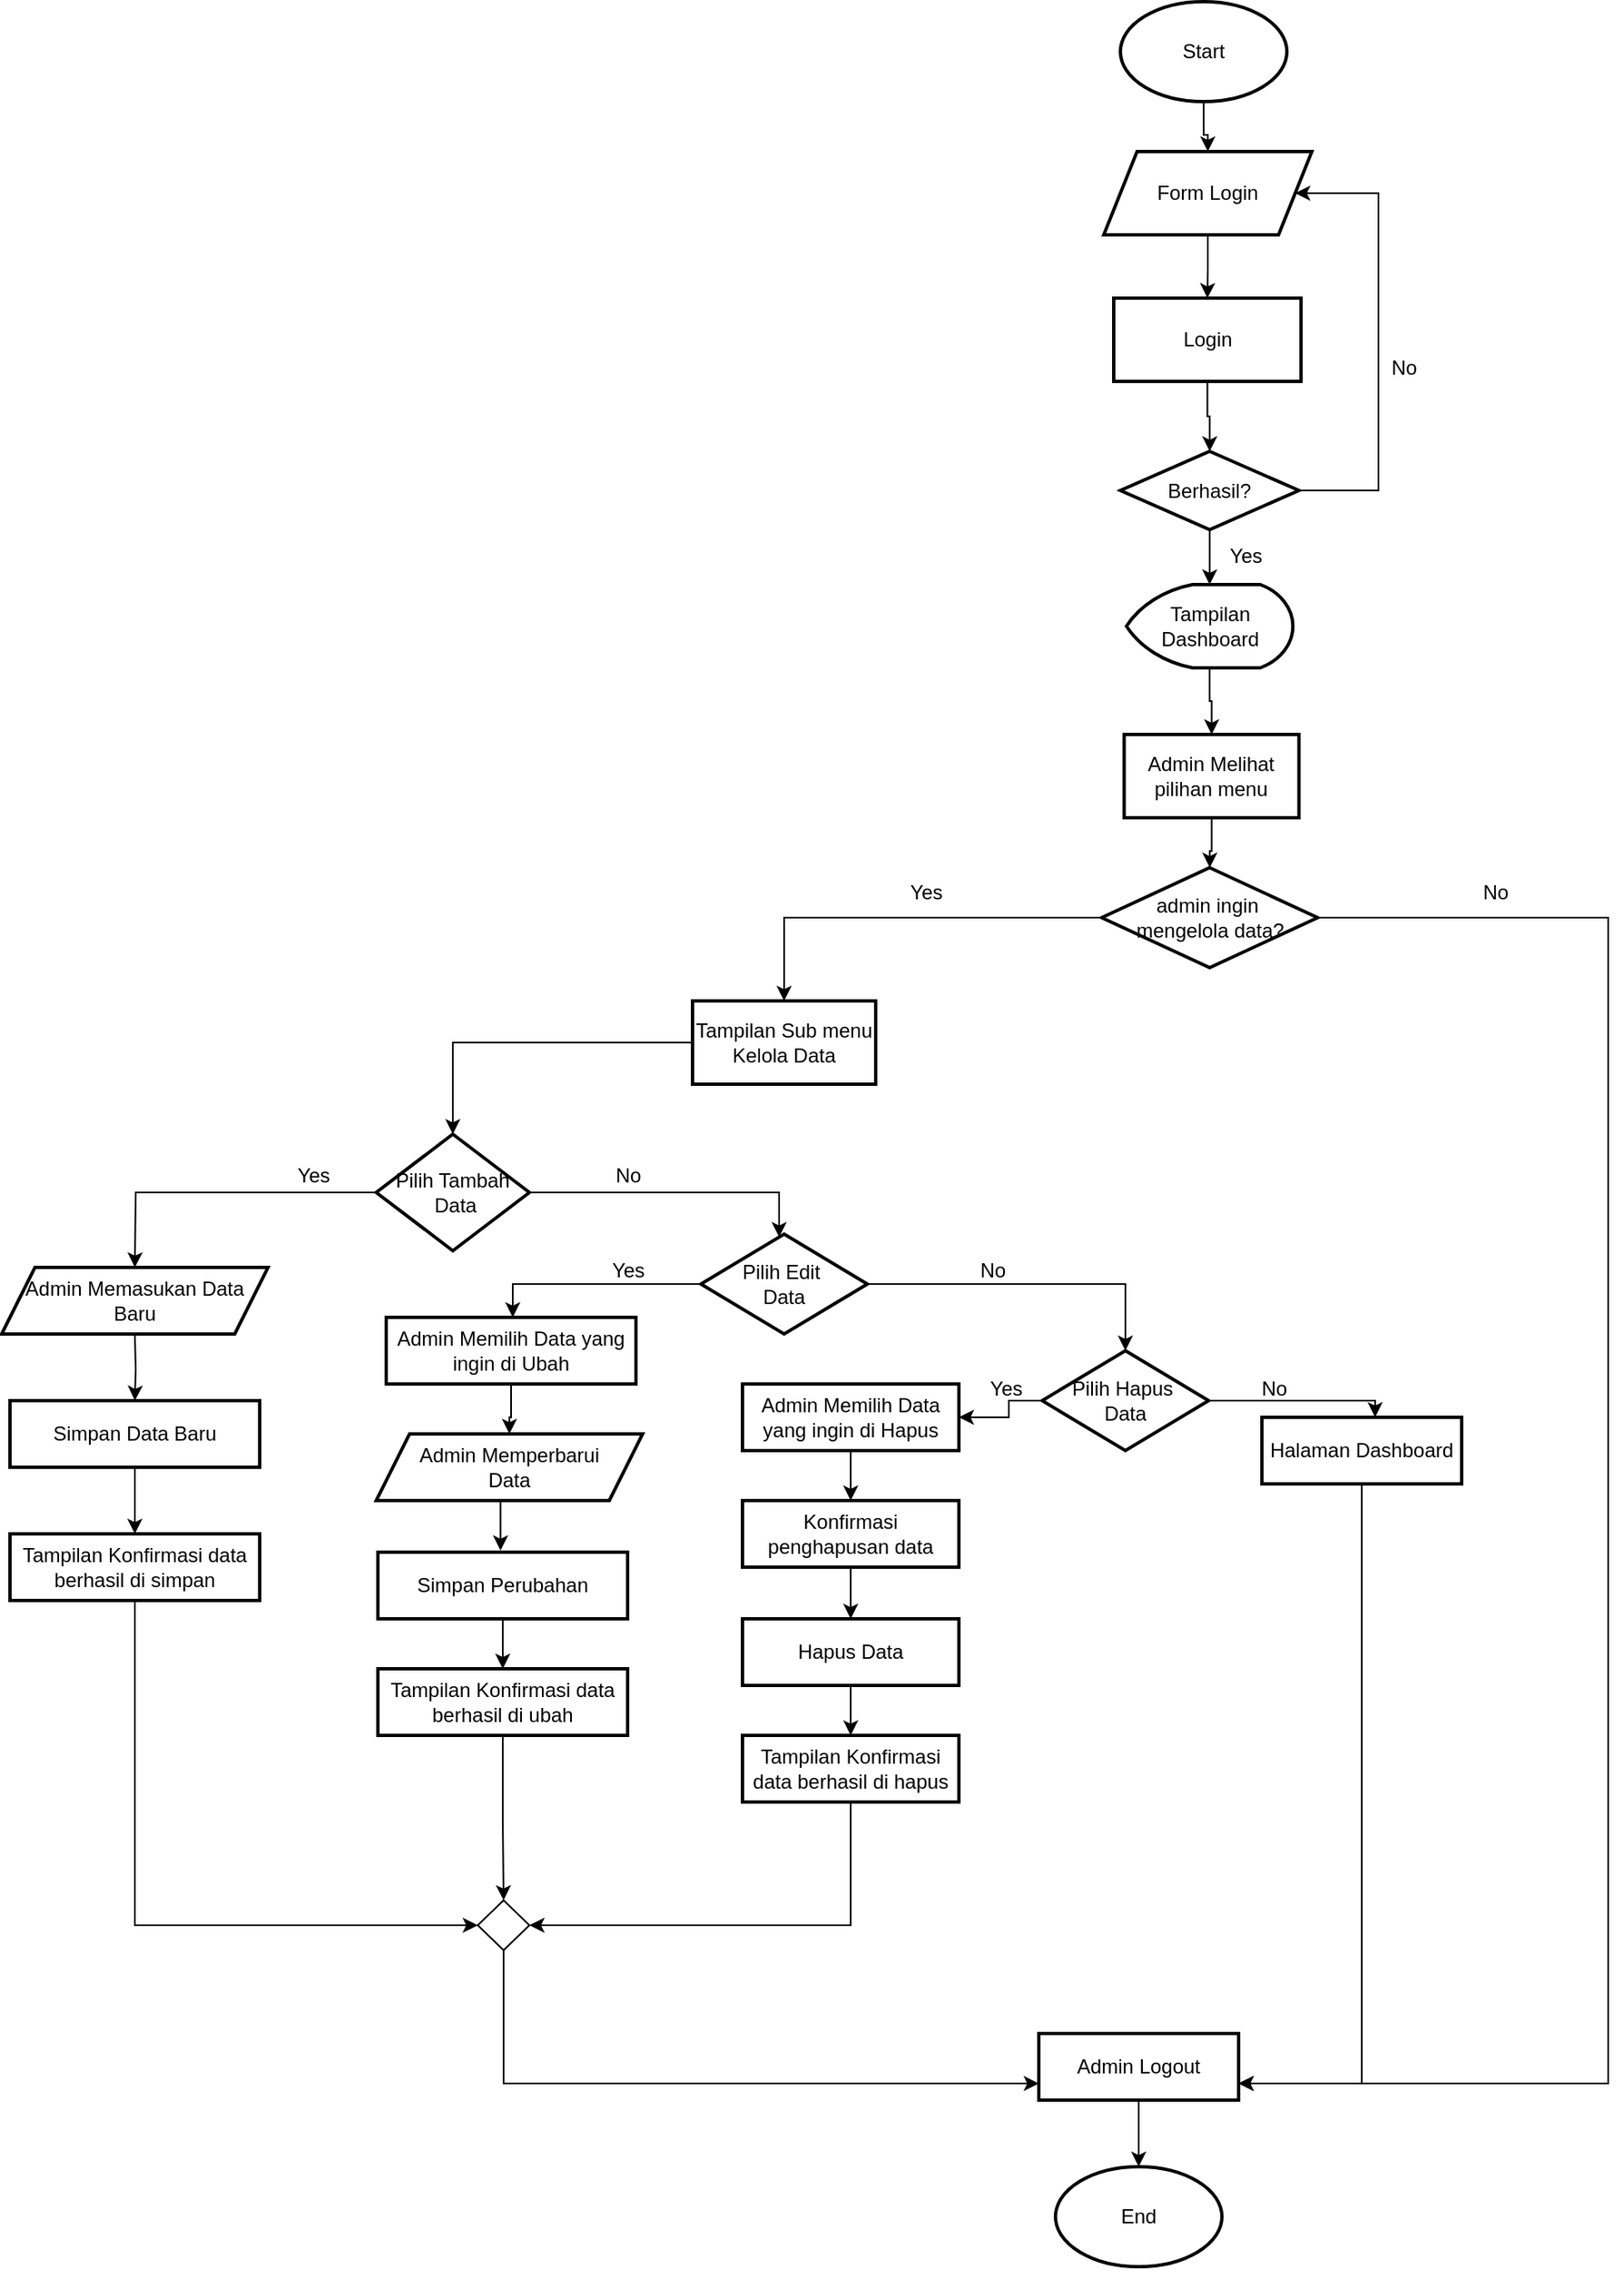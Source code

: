 <mxfile version="24.6.2" type="github">
  <diagram name="Page-1" id="n0JQ5T5UX9WoHzskl2IX">
    <mxGraphModel dx="2156" dy="3017" grid="1" gridSize="10" guides="1" tooltips="1" connect="1" arrows="1" fold="1" page="1" pageScale="1" pageWidth="850" pageHeight="1100" math="0" shadow="0">
      <root>
        <mxCell id="0" />
        <mxCell id="1" parent="0" />
        <mxCell id="PCnnhm0pdiqX1yWhsQux-3" value="" style="edgeStyle=orthogonalEdgeStyle;rounded=0;orthogonalLoop=1;jettySize=auto;html=1;" edge="1" parent="1" source="PCnnhm0pdiqX1yWhsQux-1" target="PCnnhm0pdiqX1yWhsQux-2">
          <mxGeometry relative="1" as="geometry" />
        </mxCell>
        <mxCell id="PCnnhm0pdiqX1yWhsQux-1" value="Start" style="strokeWidth=2;html=1;shape=mxgraph.flowchart.start_1;whiteSpace=wrap;" vertex="1" parent="1">
          <mxGeometry x="-13.0" y="-1170" width="100" height="60" as="geometry" />
        </mxCell>
        <mxCell id="PCnnhm0pdiqX1yWhsQux-5" value="" style="edgeStyle=orthogonalEdgeStyle;rounded=0;orthogonalLoop=1;jettySize=auto;html=1;" edge="1" parent="1" source="PCnnhm0pdiqX1yWhsQux-2" target="PCnnhm0pdiqX1yWhsQux-4">
          <mxGeometry relative="1" as="geometry" />
        </mxCell>
        <mxCell id="PCnnhm0pdiqX1yWhsQux-2" value="Form Login" style="shape=parallelogram;perimeter=parallelogramPerimeter;whiteSpace=wrap;html=1;fixedSize=1;strokeWidth=2;" vertex="1" parent="1">
          <mxGeometry x="-23.0" y="-1080" width="125" height="50" as="geometry" />
        </mxCell>
        <mxCell id="PCnnhm0pdiqX1yWhsQux-7" value="" style="edgeStyle=orthogonalEdgeStyle;rounded=0;orthogonalLoop=1;jettySize=auto;html=1;" edge="1" parent="1" source="PCnnhm0pdiqX1yWhsQux-4" target="PCnnhm0pdiqX1yWhsQux-6">
          <mxGeometry relative="1" as="geometry" />
        </mxCell>
        <mxCell id="PCnnhm0pdiqX1yWhsQux-4" value="Login" style="whiteSpace=wrap;html=1;strokeWidth=2;" vertex="1" parent="1">
          <mxGeometry x="-17.0" y="-992" width="112.5" height="50" as="geometry" />
        </mxCell>
        <mxCell id="PCnnhm0pdiqX1yWhsQux-9" value="" style="edgeStyle=orthogonalEdgeStyle;rounded=0;orthogonalLoop=1;jettySize=auto;html=1;entryX=1;entryY=0.5;entryDx=0;entryDy=0;" edge="1" parent="1" source="PCnnhm0pdiqX1yWhsQux-6" target="PCnnhm0pdiqX1yWhsQux-2">
          <mxGeometry relative="1" as="geometry">
            <mxPoint x="167.875" y="-876.5" as="targetPoint" />
            <Array as="points">
              <mxPoint x="142" y="-876.5" />
              <mxPoint x="142" y="-1055" />
            </Array>
          </mxGeometry>
        </mxCell>
        <mxCell id="PCnnhm0pdiqX1yWhsQux-12" value="" style="edgeStyle=orthogonalEdgeStyle;rounded=0;orthogonalLoop=1;jettySize=auto;html=1;" edge="1" parent="1" source="PCnnhm0pdiqX1yWhsQux-6" target="PCnnhm0pdiqX1yWhsQux-11">
          <mxGeometry relative="1" as="geometry" />
        </mxCell>
        <mxCell id="PCnnhm0pdiqX1yWhsQux-6" value="Berhasil?" style="rhombus;whiteSpace=wrap;html=1;strokeWidth=2;" vertex="1" parent="1">
          <mxGeometry x="-13.0" y="-900" width="107.25" height="47" as="geometry" />
        </mxCell>
        <mxCell id="PCnnhm0pdiqX1yWhsQux-10" value="No" style="text;html=1;align=center;verticalAlign=middle;resizable=0;points=[];autosize=1;strokeColor=none;fillColor=none;" vertex="1" parent="1">
          <mxGeometry x="137" y="-965" width="40" height="30" as="geometry" />
        </mxCell>
        <mxCell id="PCnnhm0pdiqX1yWhsQux-14" value="" style="edgeStyle=orthogonalEdgeStyle;rounded=0;orthogonalLoop=1;jettySize=auto;html=1;" edge="1" parent="1" source="PCnnhm0pdiqX1yWhsQux-11" target="PCnnhm0pdiqX1yWhsQux-13">
          <mxGeometry relative="1" as="geometry" />
        </mxCell>
        <mxCell id="PCnnhm0pdiqX1yWhsQux-11" value="Tampilan&lt;div&gt;Dashboard&lt;/div&gt;" style="strokeWidth=2;html=1;shape=mxgraph.flowchart.display;whiteSpace=wrap;" vertex="1" parent="1">
          <mxGeometry x="-9.38" y="-820" width="100" height="50" as="geometry" />
        </mxCell>
        <mxCell id="PCnnhm0pdiqX1yWhsQux-16" value="" style="edgeStyle=orthogonalEdgeStyle;rounded=0;orthogonalLoop=1;jettySize=auto;html=1;" edge="1" parent="1" source="PCnnhm0pdiqX1yWhsQux-13" target="PCnnhm0pdiqX1yWhsQux-15">
          <mxGeometry relative="1" as="geometry" />
        </mxCell>
        <mxCell id="PCnnhm0pdiqX1yWhsQux-13" value="Admin Melihat pilihan menu" style="whiteSpace=wrap;html=1;strokeWidth=2;" vertex="1" parent="1">
          <mxGeometry x="-10.75" y="-730" width="105" height="50" as="geometry" />
        </mxCell>
        <mxCell id="PCnnhm0pdiqX1yWhsQux-18" value="" style="edgeStyle=orthogonalEdgeStyle;rounded=0;orthogonalLoop=1;jettySize=auto;html=1;entryX=1;entryY=0.75;entryDx=0;entryDy=0;" edge="1" parent="1" source="PCnnhm0pdiqX1yWhsQux-15" target="PCnnhm0pdiqX1yWhsQux-89">
          <mxGeometry relative="1" as="geometry">
            <mxPoint x="360" y="-80" as="targetPoint" />
            <Array as="points">
              <mxPoint x="280" y="-620" />
              <mxPoint x="280" y="80" />
            </Array>
          </mxGeometry>
        </mxCell>
        <mxCell id="PCnnhm0pdiqX1yWhsQux-22" value="" style="edgeStyle=orthogonalEdgeStyle;rounded=0;orthogonalLoop=1;jettySize=auto;html=1;" edge="1" parent="1" source="PCnnhm0pdiqX1yWhsQux-15" target="PCnnhm0pdiqX1yWhsQux-21">
          <mxGeometry relative="1" as="geometry" />
        </mxCell>
        <mxCell id="PCnnhm0pdiqX1yWhsQux-15" value="admin ingin&amp;nbsp;&lt;div&gt;mengelola data?&lt;/div&gt;" style="rhombus;whiteSpace=wrap;html=1;strokeWidth=2;" vertex="1" parent="1">
          <mxGeometry x="-24.25" y="-650" width="129.75" height="60" as="geometry" />
        </mxCell>
        <mxCell id="PCnnhm0pdiqX1yWhsQux-19" value="Yes" style="text;html=1;align=center;verticalAlign=middle;resizable=0;points=[];autosize=1;strokeColor=none;fillColor=none;" vertex="1" parent="1">
          <mxGeometry x="42" y="-852" width="40" height="30" as="geometry" />
        </mxCell>
        <mxCell id="PCnnhm0pdiqX1yWhsQux-20" value="No" style="text;html=1;align=center;verticalAlign=middle;resizable=0;points=[];autosize=1;strokeColor=none;fillColor=none;" vertex="1" parent="1">
          <mxGeometry x="192" y="-650" width="40" height="30" as="geometry" />
        </mxCell>
        <mxCell id="PCnnhm0pdiqX1yWhsQux-27" value="" style="edgeStyle=orthogonalEdgeStyle;rounded=0;orthogonalLoop=1;jettySize=auto;html=1;" edge="1" parent="1" source="PCnnhm0pdiqX1yWhsQux-21" target="PCnnhm0pdiqX1yWhsQux-26">
          <mxGeometry relative="1" as="geometry" />
        </mxCell>
        <mxCell id="PCnnhm0pdiqX1yWhsQux-21" value="Tampilan Sub menu Kelola Data" style="whiteSpace=wrap;html=1;strokeWidth=2;" vertex="1" parent="1">
          <mxGeometry x="-270" y="-570" width="110.01" height="50" as="geometry" />
        </mxCell>
        <mxCell id="PCnnhm0pdiqX1yWhsQux-29" value="" style="edgeStyle=orthogonalEdgeStyle;rounded=0;orthogonalLoop=1;jettySize=auto;html=1;" edge="1" parent="1" source="PCnnhm0pdiqX1yWhsQux-26">
          <mxGeometry relative="1" as="geometry">
            <mxPoint x="-605" y="-410" as="targetPoint" />
          </mxGeometry>
        </mxCell>
        <mxCell id="PCnnhm0pdiqX1yWhsQux-43" value="" style="edgeStyle=orthogonalEdgeStyle;rounded=0;orthogonalLoop=1;jettySize=auto;html=1;" edge="1" parent="1" source="PCnnhm0pdiqX1yWhsQux-26" target="PCnnhm0pdiqX1yWhsQux-39">
          <mxGeometry relative="1" as="geometry">
            <Array as="points">
              <mxPoint x="-218" y="-455" />
            </Array>
          </mxGeometry>
        </mxCell>
        <mxCell id="PCnnhm0pdiqX1yWhsQux-26" value="Pilih Tambah&lt;div&gt;&amp;nbsp;Data&lt;/div&gt;" style="rhombus;whiteSpace=wrap;html=1;strokeWidth=2;" vertex="1" parent="1">
          <mxGeometry x="-460" y="-490" width="92" height="70" as="geometry" />
        </mxCell>
        <mxCell id="PCnnhm0pdiqX1yWhsQux-31" value="" style="edgeStyle=orthogonalEdgeStyle;rounded=0;orthogonalLoop=1;jettySize=auto;html=1;" edge="1" parent="1" target="PCnnhm0pdiqX1yWhsQux-30">
          <mxGeometry relative="1" as="geometry">
            <mxPoint x="-605" y="-370" as="sourcePoint" />
          </mxGeometry>
        </mxCell>
        <mxCell id="PCnnhm0pdiqX1yWhsQux-35" value="" style="edgeStyle=orthogonalEdgeStyle;rounded=0;orthogonalLoop=1;jettySize=auto;html=1;" edge="1" parent="1" source="PCnnhm0pdiqX1yWhsQux-30" target="PCnnhm0pdiqX1yWhsQux-34">
          <mxGeometry relative="1" as="geometry" />
        </mxCell>
        <mxCell id="PCnnhm0pdiqX1yWhsQux-30" value="Simpan Data Baru" style="whiteSpace=wrap;html=1;strokeWidth=2;" vertex="1" parent="1">
          <mxGeometry x="-680" y="-330" width="150" height="40" as="geometry" />
        </mxCell>
        <mxCell id="PCnnhm0pdiqX1yWhsQux-88" value="" style="edgeStyle=orthogonalEdgeStyle;rounded=0;orthogonalLoop=1;jettySize=auto;html=1;entryX=0;entryY=0.5;entryDx=0;entryDy=0;" edge="1" parent="1" source="PCnnhm0pdiqX1yWhsQux-34" target="PCnnhm0pdiqX1yWhsQux-94">
          <mxGeometry relative="1" as="geometry">
            <mxPoint x="-605" y="30" as="targetPoint" />
            <Array as="points">
              <mxPoint x="-605" y="-15" />
            </Array>
          </mxGeometry>
        </mxCell>
        <mxCell id="PCnnhm0pdiqX1yWhsQux-34" value="Tampilan Konfirmasi data berhasil di simpan" style="whiteSpace=wrap;html=1;strokeWidth=2;" vertex="1" parent="1">
          <mxGeometry x="-680" y="-250" width="150" height="40" as="geometry" />
        </mxCell>
        <mxCell id="PCnnhm0pdiqX1yWhsQux-36" value="Yes" style="text;html=1;align=center;verticalAlign=middle;resizable=0;points=[];autosize=1;strokeColor=none;fillColor=none;" vertex="1" parent="1">
          <mxGeometry x="-518" y="-480" width="40" height="30" as="geometry" />
        </mxCell>
        <mxCell id="PCnnhm0pdiqX1yWhsQux-44" value="" style="edgeStyle=orthogonalEdgeStyle;rounded=0;orthogonalLoop=1;jettySize=auto;html=1;" edge="1" parent="1" source="PCnnhm0pdiqX1yWhsQux-39" target="PCnnhm0pdiqX1yWhsQux-45">
          <mxGeometry relative="1" as="geometry">
            <mxPoint x="-398" y="-400" as="targetPoint" />
            <Array as="points">
              <mxPoint x="-378" y="-400" />
            </Array>
          </mxGeometry>
        </mxCell>
        <mxCell id="PCnnhm0pdiqX1yWhsQux-64" value="" style="edgeStyle=orthogonalEdgeStyle;rounded=0;orthogonalLoop=1;jettySize=auto;html=1;" edge="1" parent="1" source="PCnnhm0pdiqX1yWhsQux-39" target="PCnnhm0pdiqX1yWhsQux-63">
          <mxGeometry relative="1" as="geometry" />
        </mxCell>
        <mxCell id="PCnnhm0pdiqX1yWhsQux-39" value="Pilih Edit&amp;nbsp;&lt;div&gt;Data&lt;/div&gt;" style="rhombus;whiteSpace=wrap;html=1;strokeWidth=2;" vertex="1" parent="1">
          <mxGeometry x="-264.99" y="-430" width="100" height="60" as="geometry" />
        </mxCell>
        <mxCell id="PCnnhm0pdiqX1yWhsQux-56" value="" style="edgeStyle=orthogonalEdgeStyle;rounded=0;orthogonalLoop=1;jettySize=auto;html=1;" edge="1" parent="1" source="PCnnhm0pdiqX1yWhsQux-45" target="PCnnhm0pdiqX1yWhsQux-55">
          <mxGeometry relative="1" as="geometry" />
        </mxCell>
        <mxCell id="PCnnhm0pdiqX1yWhsQux-45" value="Admin Memilih Data yang ingin di Ubah" style="whiteSpace=wrap;html=1;strokeWidth=2;" vertex="1" parent="1">
          <mxGeometry x="-454" y="-380" width="150" height="40" as="geometry" />
        </mxCell>
        <mxCell id="PCnnhm0pdiqX1yWhsQux-53" value="" style="edgeStyle=orthogonalEdgeStyle;rounded=0;orthogonalLoop=1;jettySize=auto;html=1;" edge="1" parent="1" source="PCnnhm0pdiqX1yWhsQux-50" target="PCnnhm0pdiqX1yWhsQux-52">
          <mxGeometry relative="1" as="geometry" />
        </mxCell>
        <mxCell id="PCnnhm0pdiqX1yWhsQux-50" value="Simpan Perubahan" style="whiteSpace=wrap;html=1;strokeWidth=2;" vertex="1" parent="1">
          <mxGeometry x="-459" y="-239" width="150" height="40" as="geometry" />
        </mxCell>
        <mxCell id="PCnnhm0pdiqX1yWhsQux-86" value="" style="edgeStyle=orthogonalEdgeStyle;rounded=0;orthogonalLoop=1;jettySize=auto;html=1;entryX=0.5;entryY=0;entryDx=0;entryDy=0;" edge="1" parent="1" source="PCnnhm0pdiqX1yWhsQux-52" target="PCnnhm0pdiqX1yWhsQux-94">
          <mxGeometry relative="1" as="geometry">
            <mxPoint x="-384.0" y="-59" as="targetPoint" />
          </mxGeometry>
        </mxCell>
        <mxCell id="PCnnhm0pdiqX1yWhsQux-52" value="Tampilan Konfirmasi data berhasil di ubah" style="whiteSpace=wrap;html=1;strokeWidth=2;" vertex="1" parent="1">
          <mxGeometry x="-459" y="-169" width="150" height="40" as="geometry" />
        </mxCell>
        <mxCell id="PCnnhm0pdiqX1yWhsQux-55" value="Admin Memperbarui&lt;div&gt;Data&lt;/div&gt;" style="shape=parallelogram;perimeter=parallelogramPerimeter;whiteSpace=wrap;html=1;fixedSize=1;strokeWidth=2;" vertex="1" parent="1">
          <mxGeometry x="-460" y="-310" width="160" height="40" as="geometry" />
        </mxCell>
        <mxCell id="PCnnhm0pdiqX1yWhsQux-59" value="" style="edgeStyle=orthogonalEdgeStyle;rounded=0;orthogonalLoop=1;jettySize=auto;html=1;" edge="1" parent="1">
          <mxGeometry relative="1" as="geometry">
            <mxPoint x="-385.34" y="-270" as="sourcePoint" />
            <mxPoint x="-385.34" y="-240" as="targetPoint" />
          </mxGeometry>
        </mxCell>
        <mxCell id="PCnnhm0pdiqX1yWhsQux-60" value="Admin Memasukan Data Baru" style="shape=parallelogram;perimeter=parallelogramPerimeter;whiteSpace=wrap;html=1;fixedSize=1;strokeWidth=2;" vertex="1" parent="1">
          <mxGeometry x="-685" y="-410" width="160" height="40" as="geometry" />
        </mxCell>
        <mxCell id="PCnnhm0pdiqX1yWhsQux-61" value="Yes" style="text;html=1;align=center;verticalAlign=middle;resizable=0;points=[];autosize=1;strokeColor=none;fillColor=none;" vertex="1" parent="1">
          <mxGeometry x="-329" y="-423" width="40" height="30" as="geometry" />
        </mxCell>
        <mxCell id="PCnnhm0pdiqX1yWhsQux-62" value="No" style="text;html=1;align=center;verticalAlign=middle;resizable=0;points=[];autosize=1;strokeColor=none;fillColor=none;" vertex="1" parent="1">
          <mxGeometry x="-329" y="-480" width="40" height="30" as="geometry" />
        </mxCell>
        <mxCell id="PCnnhm0pdiqX1yWhsQux-67" value="" style="edgeStyle=orthogonalEdgeStyle;rounded=0;orthogonalLoop=1;jettySize=auto;html=1;exitX=0;exitY=0.5;exitDx=0;exitDy=0;" edge="1" parent="1" source="PCnnhm0pdiqX1yWhsQux-63">
          <mxGeometry relative="1" as="geometry">
            <mxPoint x="-110" y="-320" as="targetPoint" />
            <Array as="points">
              <mxPoint x="-80" y="-330" />
              <mxPoint x="-80" y="-320" />
            </Array>
          </mxGeometry>
        </mxCell>
        <mxCell id="PCnnhm0pdiqX1yWhsQux-78" value="" style="edgeStyle=orthogonalEdgeStyle;rounded=0;orthogonalLoop=1;jettySize=auto;html=1;" edge="1" parent="1" source="PCnnhm0pdiqX1yWhsQux-63" target="PCnnhm0pdiqX1yWhsQux-77">
          <mxGeometry relative="1" as="geometry">
            <Array as="points">
              <mxPoint x="140" y="-330" />
            </Array>
          </mxGeometry>
        </mxCell>
        <mxCell id="PCnnhm0pdiqX1yWhsQux-63" value="Pilih Hapus&amp;nbsp;&lt;div&gt;Data&lt;/div&gt;" style="rhombus;whiteSpace=wrap;html=1;strokeWidth=2;" vertex="1" parent="1">
          <mxGeometry x="-60.0" y="-360" width="100" height="60" as="geometry" />
        </mxCell>
        <mxCell id="PCnnhm0pdiqX1yWhsQux-65" value="No" style="text;html=1;align=center;verticalAlign=middle;resizable=0;points=[];autosize=1;strokeColor=none;fillColor=none;" vertex="1" parent="1">
          <mxGeometry x="-110" y="-423" width="40" height="30" as="geometry" />
        </mxCell>
        <mxCell id="PCnnhm0pdiqX1yWhsQux-70" value="" style="edgeStyle=orthogonalEdgeStyle;rounded=0;orthogonalLoop=1;jettySize=auto;html=1;" edge="1" parent="1" source="PCnnhm0pdiqX1yWhsQux-66" target="PCnnhm0pdiqX1yWhsQux-69">
          <mxGeometry relative="1" as="geometry" />
        </mxCell>
        <mxCell id="PCnnhm0pdiqX1yWhsQux-66" value="Admin Memilih Data yang ingin di Hapus" style="whiteSpace=wrap;html=1;strokeWidth=2;" vertex="1" parent="1">
          <mxGeometry x="-240" y="-340" width="130" height="40" as="geometry" />
        </mxCell>
        <mxCell id="PCnnhm0pdiqX1yWhsQux-68" value="Yes" style="text;html=1;align=center;verticalAlign=middle;resizable=0;points=[];autosize=1;strokeColor=none;fillColor=none;" vertex="1" parent="1">
          <mxGeometry x="-102" y="-352" width="40" height="30" as="geometry" />
        </mxCell>
        <mxCell id="PCnnhm0pdiqX1yWhsQux-72" value="" style="edgeStyle=orthogonalEdgeStyle;rounded=0;orthogonalLoop=1;jettySize=auto;html=1;" edge="1" parent="1" source="PCnnhm0pdiqX1yWhsQux-69" target="PCnnhm0pdiqX1yWhsQux-71">
          <mxGeometry relative="1" as="geometry" />
        </mxCell>
        <mxCell id="PCnnhm0pdiqX1yWhsQux-69" value="Konfirmasi penghapusan data" style="whiteSpace=wrap;html=1;strokeWidth=2;" vertex="1" parent="1">
          <mxGeometry x="-240" y="-270" width="130" height="40" as="geometry" />
        </mxCell>
        <mxCell id="PCnnhm0pdiqX1yWhsQux-74" value="" style="edgeStyle=orthogonalEdgeStyle;rounded=0;orthogonalLoop=1;jettySize=auto;html=1;" edge="1" parent="1" source="PCnnhm0pdiqX1yWhsQux-71" target="PCnnhm0pdiqX1yWhsQux-73">
          <mxGeometry relative="1" as="geometry" />
        </mxCell>
        <mxCell id="PCnnhm0pdiqX1yWhsQux-71" value="Hapus Data" style="whiteSpace=wrap;html=1;strokeWidth=2;" vertex="1" parent="1">
          <mxGeometry x="-240" y="-199" width="130" height="40" as="geometry" />
        </mxCell>
        <mxCell id="PCnnhm0pdiqX1yWhsQux-100" value="" style="edgeStyle=orthogonalEdgeStyle;rounded=0;orthogonalLoop=1;jettySize=auto;html=1;entryX=1;entryY=0.5;entryDx=0;entryDy=0;" edge="1" parent="1" source="PCnnhm0pdiqX1yWhsQux-73" target="PCnnhm0pdiqX1yWhsQux-94">
          <mxGeometry relative="1" as="geometry">
            <mxPoint x="-175" y="-19" as="targetPoint" />
            <Array as="points">
              <mxPoint x="-175" y="-15" />
            </Array>
          </mxGeometry>
        </mxCell>
        <mxCell id="PCnnhm0pdiqX1yWhsQux-73" value="Tampilan Konfirmasi data berhasil di hapus" style="whiteSpace=wrap;html=1;strokeWidth=2;" vertex="1" parent="1">
          <mxGeometry x="-240" y="-129" width="130" height="40" as="geometry" />
        </mxCell>
        <mxCell id="PCnnhm0pdiqX1yWhsQux-91" value="" style="edgeStyle=orthogonalEdgeStyle;rounded=0;orthogonalLoop=1;jettySize=auto;html=1;entryX=1;entryY=0.75;entryDx=0;entryDy=0;" edge="1" parent="1" source="PCnnhm0pdiqX1yWhsQux-77" target="PCnnhm0pdiqX1yWhsQux-89">
          <mxGeometry relative="1" as="geometry">
            <mxPoint x="132" y="-210" as="targetPoint" />
            <Array as="points">
              <mxPoint x="132" y="80" />
            </Array>
          </mxGeometry>
        </mxCell>
        <mxCell id="PCnnhm0pdiqX1yWhsQux-77" value="Halaman Dashboard" style="whiteSpace=wrap;html=1;strokeWidth=2;" vertex="1" parent="1">
          <mxGeometry x="72" y="-320" width="120" height="40" as="geometry" />
        </mxCell>
        <mxCell id="PCnnhm0pdiqX1yWhsQux-79" value="No" style="text;html=1;align=center;verticalAlign=middle;resizable=0;points=[];autosize=1;strokeColor=none;fillColor=none;" vertex="1" parent="1">
          <mxGeometry x="58.5" y="-352" width="40" height="30" as="geometry" />
        </mxCell>
        <mxCell id="PCnnhm0pdiqX1yWhsQux-104" value="" style="edgeStyle=orthogonalEdgeStyle;rounded=0;orthogonalLoop=1;jettySize=auto;html=1;" edge="1" parent="1" source="PCnnhm0pdiqX1yWhsQux-89" target="PCnnhm0pdiqX1yWhsQux-103">
          <mxGeometry relative="1" as="geometry" />
        </mxCell>
        <mxCell id="PCnnhm0pdiqX1yWhsQux-89" value="Admin Logout" style="whiteSpace=wrap;html=1;strokeWidth=2;" vertex="1" parent="1">
          <mxGeometry x="-62" y="50" width="120" height="40" as="geometry" />
        </mxCell>
        <mxCell id="PCnnhm0pdiqX1yWhsQux-92" value="Yes" style="text;html=1;align=center;verticalAlign=middle;resizable=0;points=[];autosize=1;strokeColor=none;fillColor=none;" vertex="1" parent="1">
          <mxGeometry x="-150" y="-650" width="40" height="30" as="geometry" />
        </mxCell>
        <mxCell id="PCnnhm0pdiqX1yWhsQux-102" value="" style="edgeStyle=orthogonalEdgeStyle;rounded=0;orthogonalLoop=1;jettySize=auto;html=1;entryX=0;entryY=0.75;entryDx=0;entryDy=0;" edge="1" parent="1" source="PCnnhm0pdiqX1yWhsQux-94" target="PCnnhm0pdiqX1yWhsQux-89">
          <mxGeometry relative="1" as="geometry">
            <mxPoint x="-383.5" y="65" as="targetPoint" />
            <Array as="points">
              <mxPoint x="-383" y="80" />
            </Array>
          </mxGeometry>
        </mxCell>
        <mxCell id="PCnnhm0pdiqX1yWhsQux-94" value="" style="rhombus;whiteSpace=wrap;html=1;" vertex="1" parent="1">
          <mxGeometry x="-399" y="-30" width="31" height="30" as="geometry" />
        </mxCell>
        <mxCell id="PCnnhm0pdiqX1yWhsQux-103" value="End" style="strokeWidth=2;html=1;shape=mxgraph.flowchart.start_1;whiteSpace=wrap;" vertex="1" parent="1">
          <mxGeometry x="-52" y="130" width="100" height="60" as="geometry" />
        </mxCell>
      </root>
    </mxGraphModel>
  </diagram>
</mxfile>
